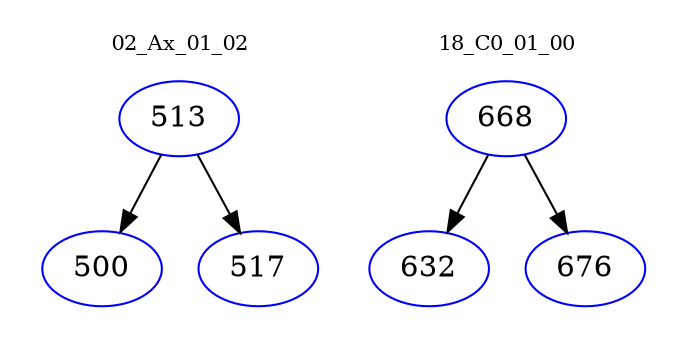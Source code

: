 digraph{
subgraph cluster_0 {
color = white
label = "02_Ax_01_02";
fontsize=10;
T0_513 [label="513", color="blue"]
T0_513 -> T0_500 [color="black"]
T0_500 [label="500", color="blue"]
T0_513 -> T0_517 [color="black"]
T0_517 [label="517", color="blue"]
}
subgraph cluster_1 {
color = white
label = "18_C0_01_00";
fontsize=10;
T1_668 [label="668", color="blue"]
T1_668 -> T1_632 [color="black"]
T1_632 [label="632", color="blue"]
T1_668 -> T1_676 [color="black"]
T1_676 [label="676", color="blue"]
}
}
